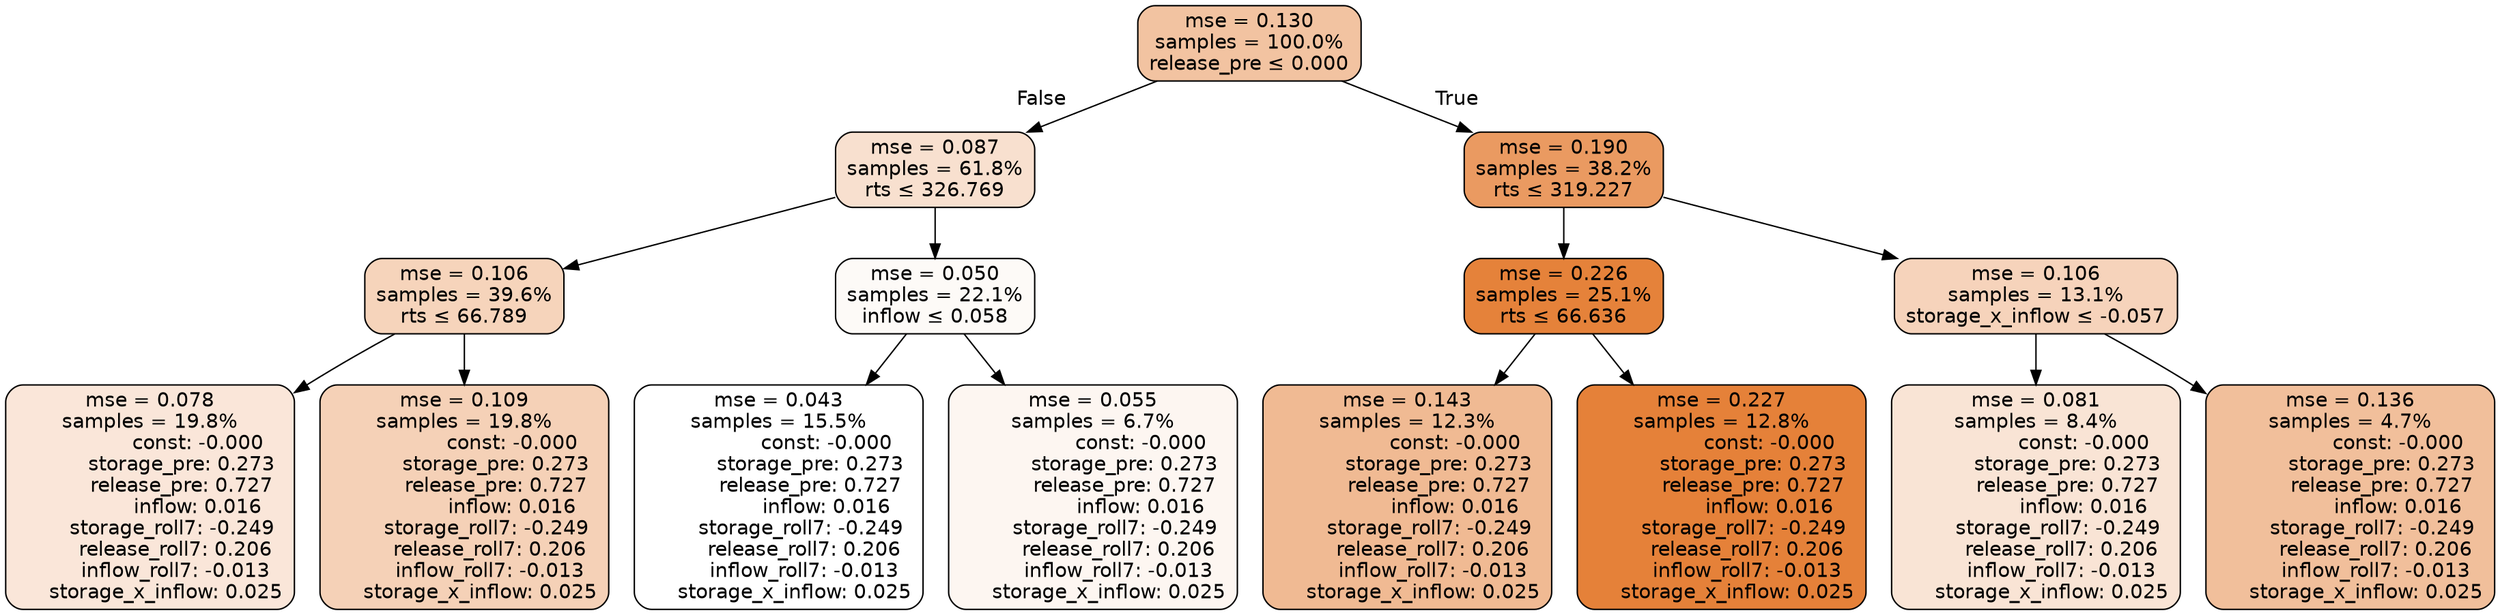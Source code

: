 digraph tree {
node [shape=rectangle, style="filled, rounded", color="black", fontname=helvetica] ;
edge [fontname=helvetica] ;
	"0" [label="mse = 0.130
samples = 100.0%
release_pre &le; 0.000", fillcolor="#f2c3a1"]
	"1" [label="mse = 0.087
samples = 61.8%
rts &le; 326.769", fillcolor="#f8e0cf"]
	"2" [label="mse = 0.106
samples = 39.6%
rts &le; 66.789", fillcolor="#f6d4bb"]
	"3" [label="mse = 0.078
samples = 19.8%
               const: -0.000
          storage_pre: 0.273
          release_pre: 0.727
               inflow: 0.016
       storage_roll7: -0.249
        release_roll7: 0.206
        inflow_roll7: -0.013
     storage_x_inflow: 0.025", fillcolor="#fae6d9"]
	"4" [label="mse = 0.109
samples = 19.8%
               const: -0.000
          storage_pre: 0.273
          release_pre: 0.727
               inflow: 0.016
       storage_roll7: -0.249
        release_roll7: 0.206
        inflow_roll7: -0.013
     storage_x_inflow: 0.025", fillcolor="#f5d1b7"]
	"5" [label="mse = 0.050
samples = 22.1%
inflow &le; 0.058", fillcolor="#fdfaf7"]
	"6" [label="mse = 0.043
samples = 15.5%
               const: -0.000
          storage_pre: 0.273
          release_pre: 0.727
               inflow: 0.016
       storage_roll7: -0.249
        release_roll7: 0.206
        inflow_roll7: -0.013
     storage_x_inflow: 0.025", fillcolor="#ffffff"]
	"7" [label="mse = 0.055
samples = 6.7%
               const: -0.000
          storage_pre: 0.273
          release_pre: 0.727
               inflow: 0.016
       storage_roll7: -0.249
        release_roll7: 0.206
        inflow_roll7: -0.013
     storage_x_inflow: 0.025", fillcolor="#fdf6f1"]
	"8" [label="mse = 0.190
samples = 38.2%
rts &le; 319.227", fillcolor="#ea9a61"]
	"9" [label="mse = 0.226
samples = 25.1%
rts &le; 66.636", fillcolor="#e5823a"]
	"10" [label="mse = 0.143
samples = 12.3%
               const: -0.000
          storage_pre: 0.273
          release_pre: 0.727
               inflow: 0.016
       storage_roll7: -0.249
        release_roll7: 0.206
        inflow_roll7: -0.013
     storage_x_inflow: 0.025", fillcolor="#f0ba93"]
	"11" [label="mse = 0.227
samples = 12.8%
               const: -0.000
          storage_pre: 0.273
          release_pre: 0.727
               inflow: 0.016
       storage_roll7: -0.249
        release_roll7: 0.206
        inflow_roll7: -0.013
     storage_x_inflow: 0.025", fillcolor="#e58139"]
	"12" [label="mse = 0.106
samples = 13.1%
storage_x_inflow &le; -0.057", fillcolor="#f6d3bb"]
	"13" [label="mse = 0.081
samples = 8.4%
               const: -0.000
          storage_pre: 0.273
          release_pre: 0.727
               inflow: 0.016
       storage_roll7: -0.249
        release_roll7: 0.206
        inflow_roll7: -0.013
     storage_x_inflow: 0.025", fillcolor="#f9e4d5"]
	"14" [label="mse = 0.136
samples = 4.7%
               const: -0.000
          storage_pre: 0.273
          release_pre: 0.727
               inflow: 0.016
       storage_roll7: -0.249
        release_roll7: 0.206
        inflow_roll7: -0.013
     storage_x_inflow: 0.025", fillcolor="#f1bf9b"]

	"0" -> "1" [labeldistance=2.5, labelangle=45, headlabel="False"]
	"1" -> "2"
	"2" -> "3"
	"2" -> "4"
	"1" -> "5"
	"5" -> "6"
	"5" -> "7"
	"0" -> "8" [labeldistance=2.5, labelangle=-45, headlabel="True"]
	"8" -> "9"
	"9" -> "10"
	"9" -> "11"
	"8" -> "12"
	"12" -> "13"
	"12" -> "14"
}